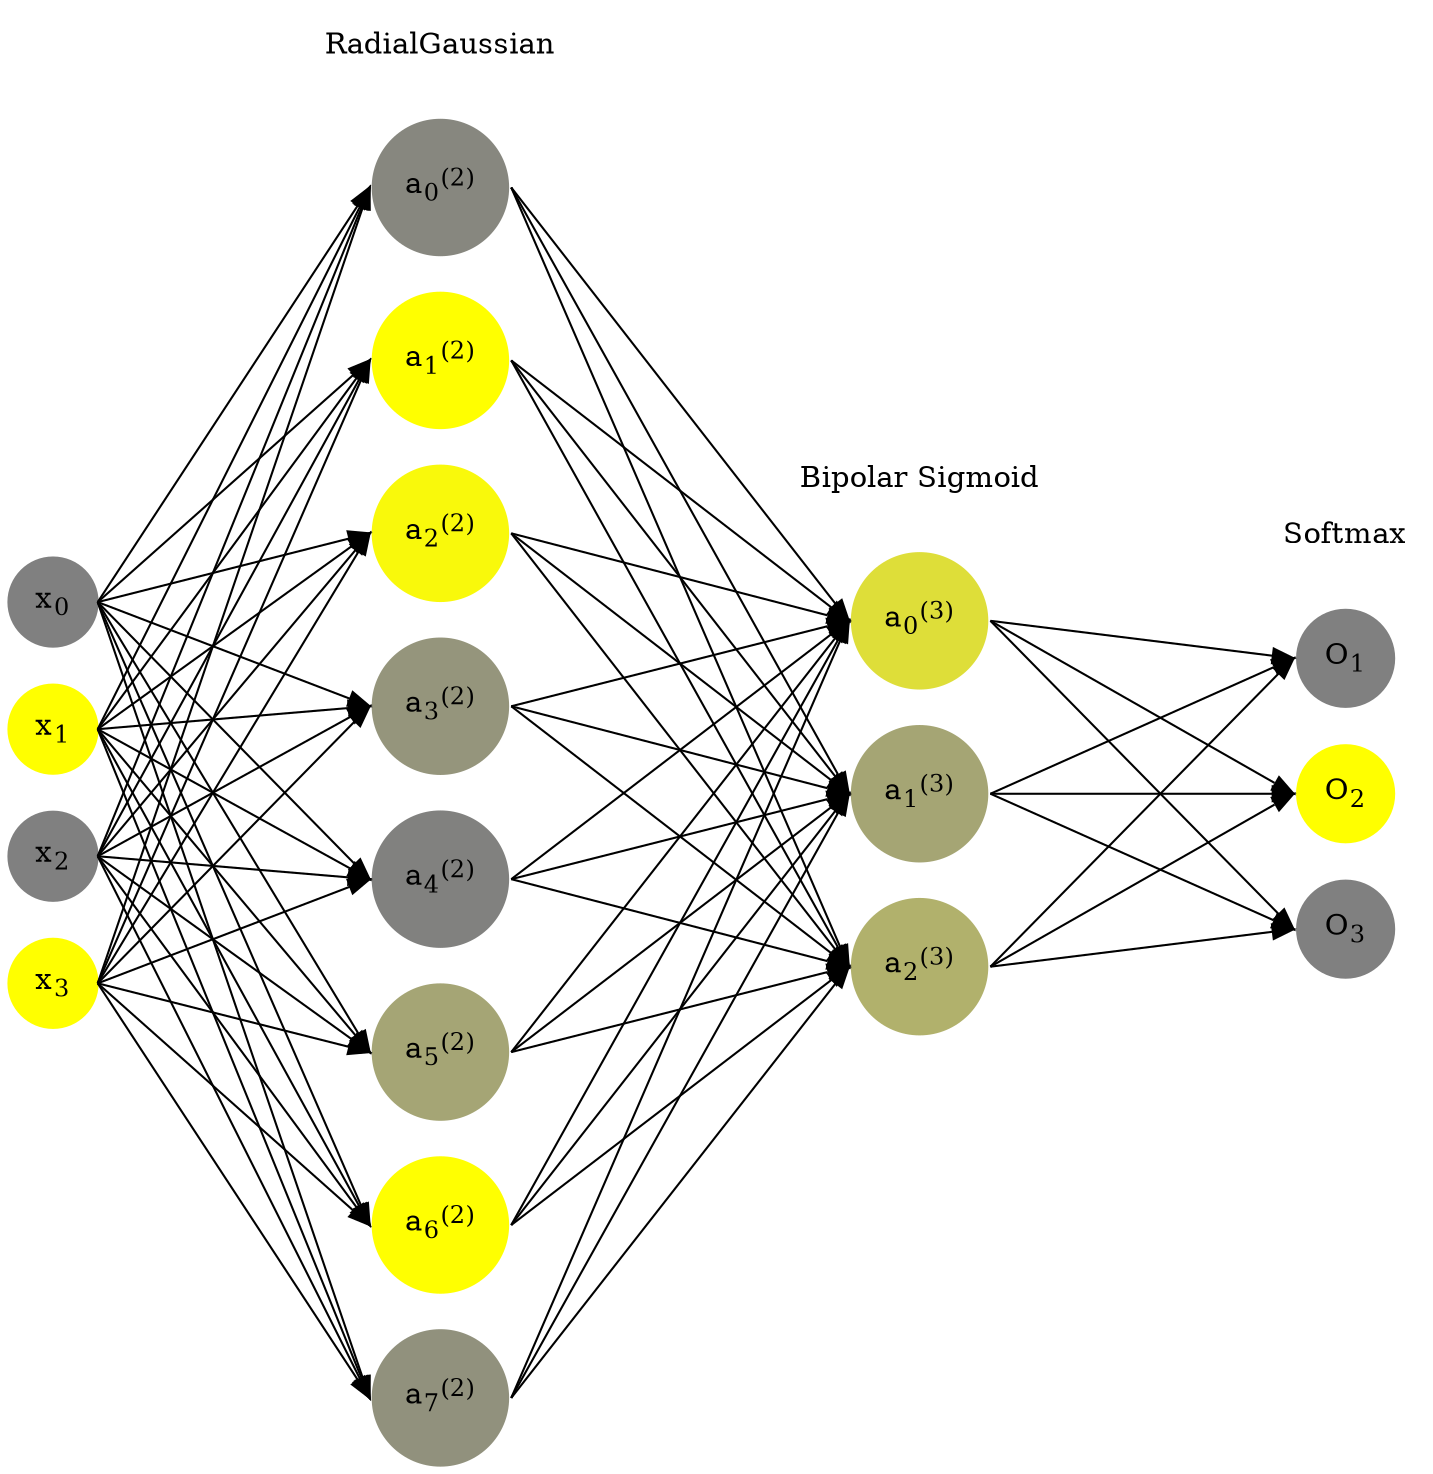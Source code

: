 digraph G {
	rankdir = LR;
	splines=false;
	edge[style=invis];
	ranksep= 1.4;
	{
	node [shape=circle, color="0.1667, 0.0, 0.5", style=filled, fillcolor="0.1667, 0.0, 0.5"];
	x0 [label=<x<sub>0</sub>>];
	}
	{
	node [shape=circle, color="0.1667, 1.0, 1.0", style=filled, fillcolor="0.1667, 1.0, 1.0"];
	x1 [label=<x<sub>1</sub>>];
	}
	{
	node [shape=circle, color="0.1667, 0.0, 0.5", style=filled, fillcolor="0.1667, 0.0, 0.5"];
	x2 [label=<x<sub>2</sub>>];
	}
	{
	node [shape=circle, color="0.1667, 1.0, 1.0", style=filled, fillcolor="0.1667, 1.0, 1.0"];
	x3 [label=<x<sub>3</sub>>];
	}
	{
	node [shape=circle, color="0.1667, 0.059761, 0.529880", style=filled, fillcolor="0.1667, 0.059761, 0.529880"];
	a02 [label=<a<sub>0</sub><sup>(2)</sup>>];
	}
	{
	node [shape=circle, color="0.1667, 0.998689, 0.999345", style=filled, fillcolor="0.1667, 0.998689, 0.999345"];
	a12 [label=<a<sub>1</sub><sup>(2)</sup>>];
	}
	{
	node [shape=circle, color="0.1667, 0.952097, 0.976048", style=filled, fillcolor="0.1667, 0.952097, 0.976048"];
	a22 [label=<a<sub>2</sub><sup>(2)</sup>>];
	}
	{
	node [shape=circle, color="0.1667, 0.170444, 0.585222", style=filled, fillcolor="0.1667, 0.170444, 0.585222"];
	a32 [label=<a<sub>3</sub><sup>(2)</sup>>];
	}
	{
	node [shape=circle, color="0.1667, 0.008009, 0.504005", style=filled, fillcolor="0.1667, 0.008009, 0.504005"];
	a42 [label=<a<sub>4</sub><sup>(2)</sup>>];
	}
	{
	node [shape=circle, color="0.1667, 0.291982, 0.645991", style=filled, fillcolor="0.1667, 0.291982, 0.645991"];
	a52 [label=<a<sub>5</sub><sup>(2)</sup>>];
	}
	{
	node [shape=circle, color="0.1667, 0.993276, 0.996638", style=filled, fillcolor="0.1667, 0.993276, 0.996638"];
	a62 [label=<a<sub>6</sub><sup>(2)</sup>>];
	}
	{
	node [shape=circle, color="0.1667, 0.136095, 0.568048", style=filled, fillcolor="0.1667, 0.136095, 0.568048"];
	a72 [label=<a<sub>7</sub><sup>(2)</sup>>];
	}
	{
	node [shape=circle, color="0.1667, 0.740261, 0.870130", style=filled, fillcolor="0.1667, 0.740261, 0.870130"];
	a03 [label=<a<sub>0</sub><sup>(3)</sup>>];
	}
	{
	node [shape=circle, color="0.1667, 0.295884, 0.647942", style=filled, fillcolor="0.1667, 0.295884, 0.647942"];
	a13 [label=<a<sub>1</sub><sup>(3)</sup>>];
	}
	{
	node [shape=circle, color="0.1667, 0.388211, 0.694106", style=filled, fillcolor="0.1667, 0.388211, 0.694106"];
	a23 [label=<a<sub>2</sub><sup>(3)</sup>>];
	}
	{
	node [shape=circle, color="0.1667, 0.0, 0.5", style=filled, fillcolor="0.1667, 0.0, 0.5"];
	O1 [label=<O<sub>1</sub>>];
	}
	{
	node [shape=circle, color="0.1667, 1.0, 1.0", style=filled, fillcolor="0.1667, 1.0, 1.0"];
	O2 [label=<O<sub>2</sub>>];
	}
	{
	node [shape=circle, color="0.1667, 0.0, 0.5", style=filled, fillcolor="0.1667, 0.0, 0.5"];
	O3 [label=<O<sub>3</sub>>];
	}
	{
	rank=same;
	x0->x1->x2->x3;
	}
	{
	rank=same;
	a02->a12->a22->a32->a42->a52->a62->a72;
	}
	{
	rank=same;
	a03->a13->a23;
	}
	{
	rank=same;
	O1->O2->O3;
	}
	l1 [shape=plaintext,label="RadialGaussian"];
	l1->a02;
	{rank=same; l1;a02};
	l2 [shape=plaintext,label="Bipolar Sigmoid"];
	l2->a03;
	{rank=same; l2;a03};
	l3 [shape=plaintext,label="Softmax"];
	l3->O1;
	{rank=same; l3;O1};
edge[style=solid, tailport=e, headport=w];
	{x0;x1;x2;x3} -> {a02;a12;a22;a32;a42;a52;a62;a72};
	{a02;a12;a22;a32;a42;a52;a62;a72} -> {a03;a13;a23};
	{a03;a13;a23} -> {O1,O2,O3};
}